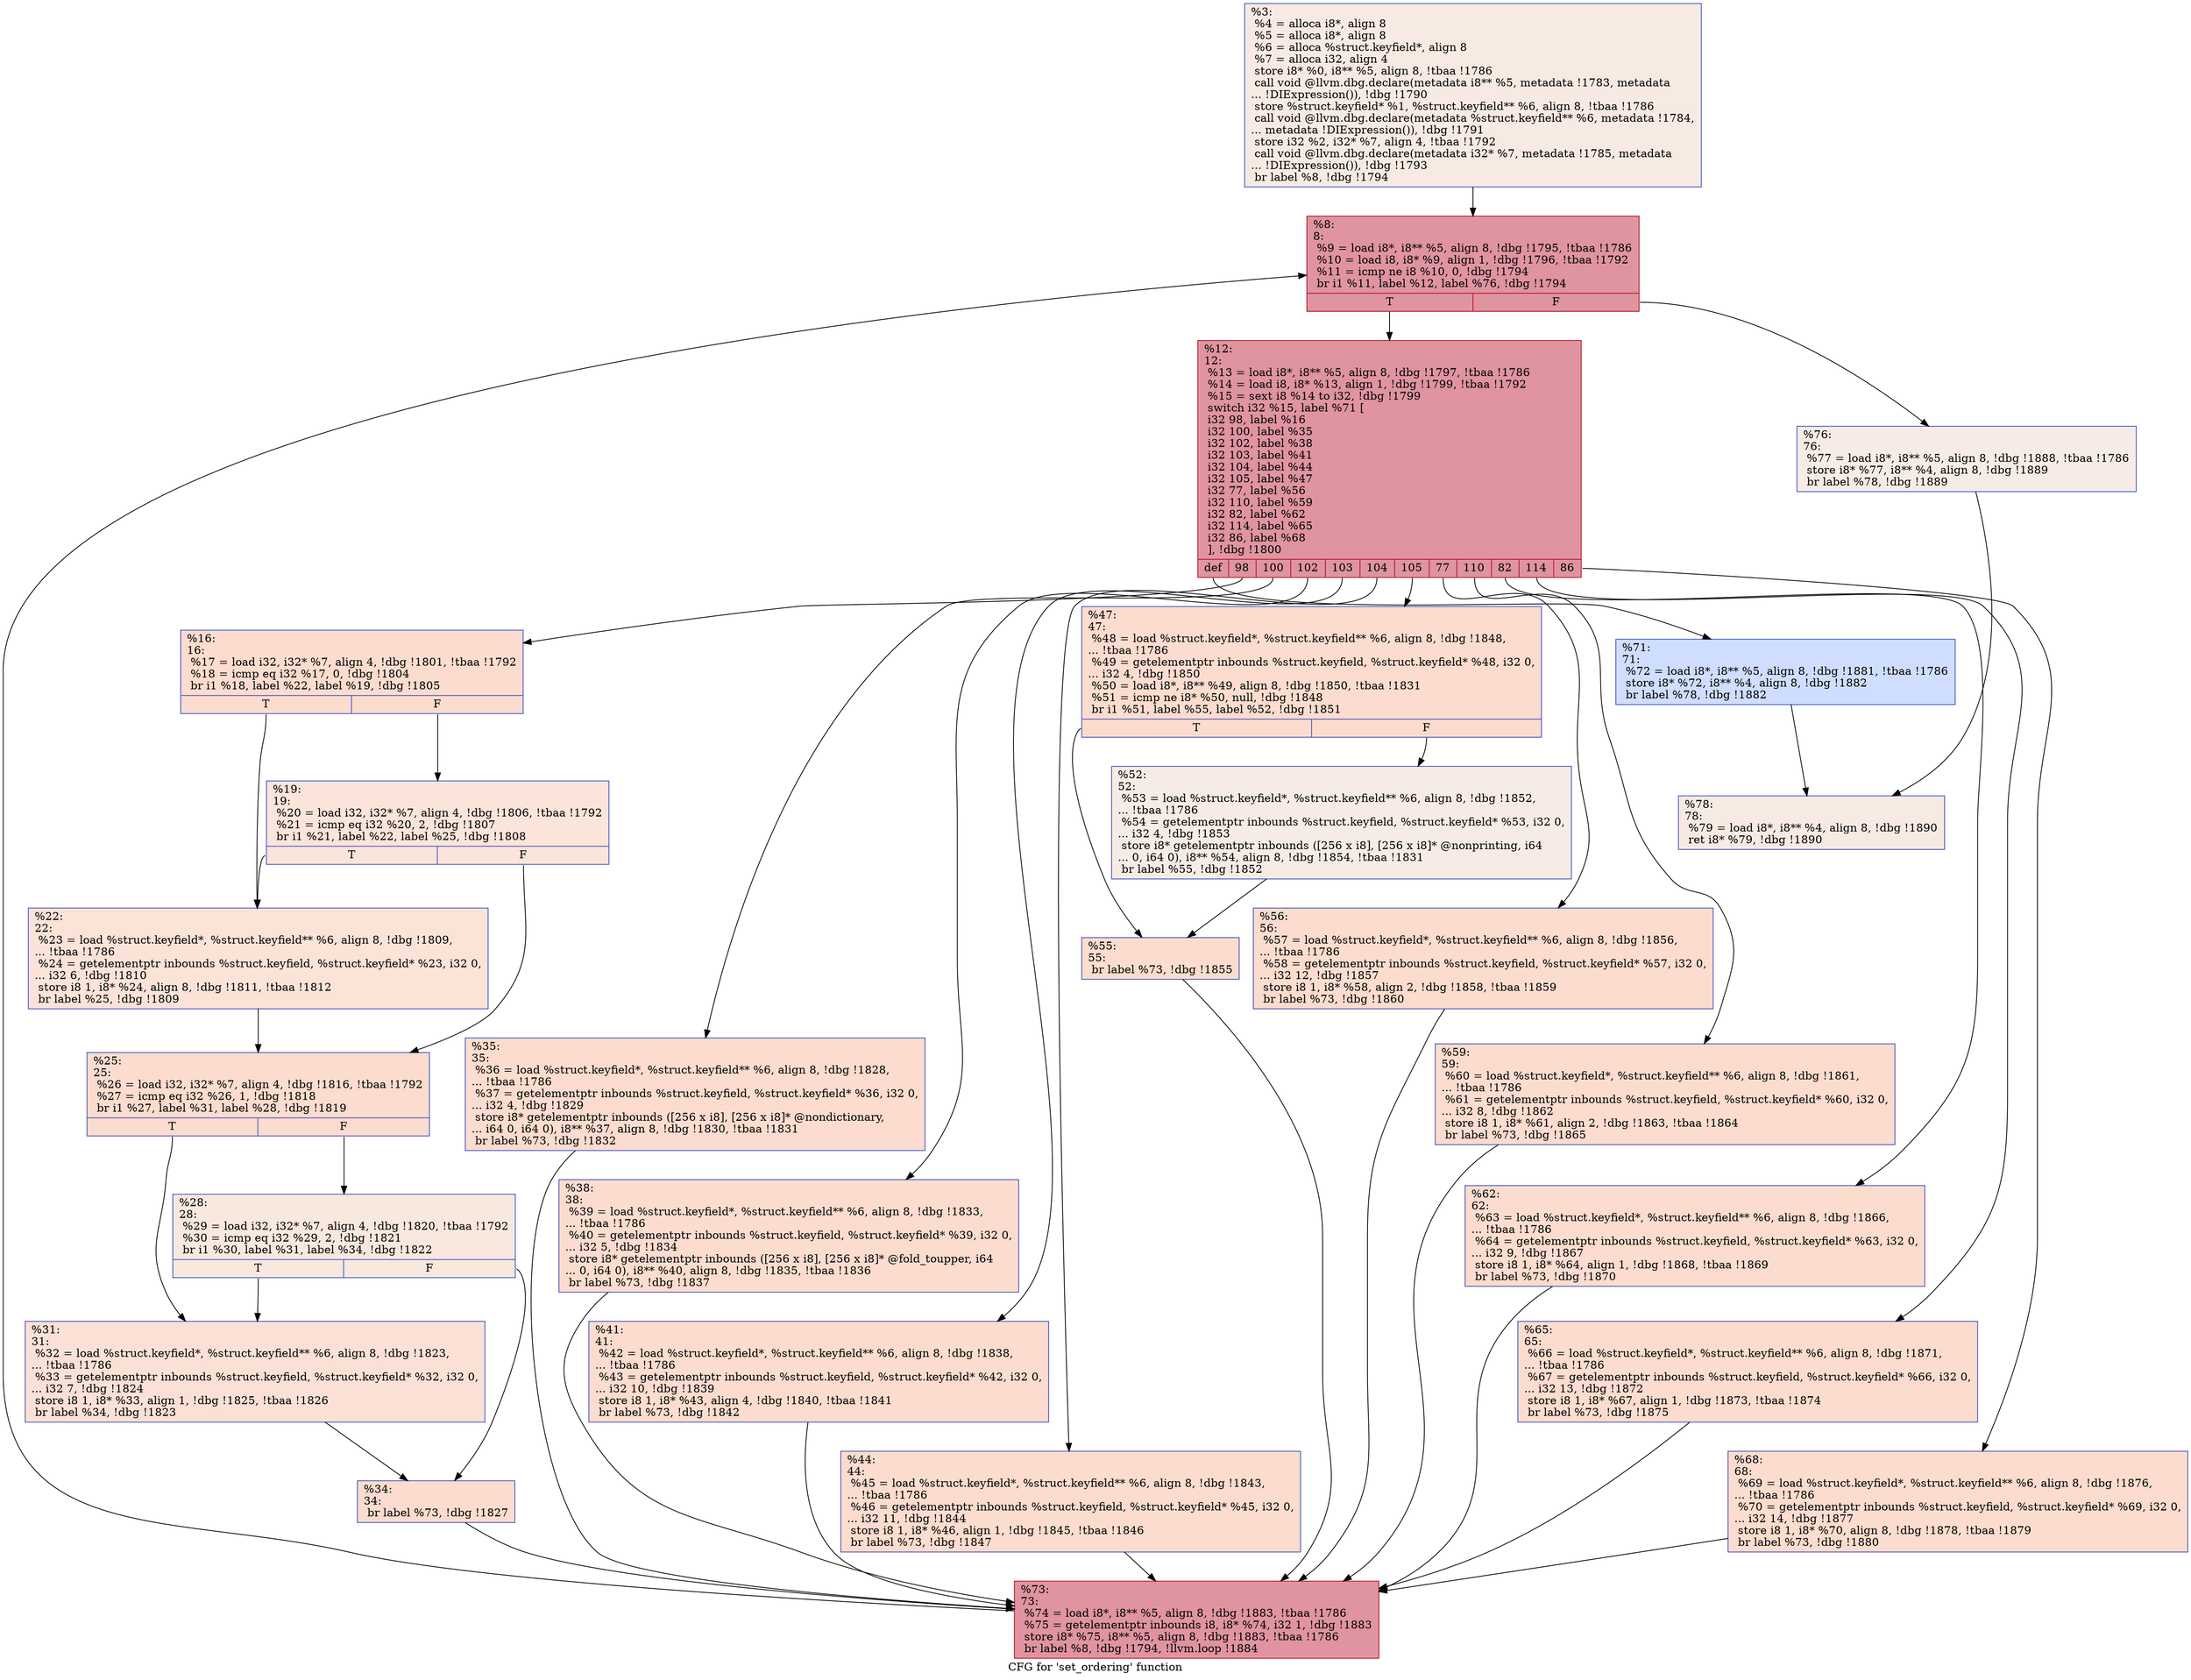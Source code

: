 digraph "CFG for 'set_ordering' function" {
	label="CFG for 'set_ordering' function";

	Node0x233b9f0 [shape=record,color="#3d50c3ff", style=filled, fillcolor="#eed0c070",label="{%3:\l  %4 = alloca i8*, align 8\l  %5 = alloca i8*, align 8\l  %6 = alloca %struct.keyfield*, align 8\l  %7 = alloca i32, align 4\l  store i8* %0, i8** %5, align 8, !tbaa !1786\l  call void @llvm.dbg.declare(metadata i8** %5, metadata !1783, metadata\l... !DIExpression()), !dbg !1790\l  store %struct.keyfield* %1, %struct.keyfield** %6, align 8, !tbaa !1786\l  call void @llvm.dbg.declare(metadata %struct.keyfield** %6, metadata !1784,\l... metadata !DIExpression()), !dbg !1791\l  store i32 %2, i32* %7, align 4, !tbaa !1792\l  call void @llvm.dbg.declare(metadata i32* %7, metadata !1785, metadata\l... !DIExpression()), !dbg !1793\l  br label %8, !dbg !1794\l}"];
	Node0x233b9f0 -> Node0x233bb20;
	Node0x233bb20 [shape=record,color="#b70d28ff", style=filled, fillcolor="#b70d2870",label="{%8:\l8:                                                \l  %9 = load i8*, i8** %5, align 8, !dbg !1795, !tbaa !1786\l  %10 = load i8, i8* %9, align 1, !dbg !1796, !tbaa !1792\l  %11 = icmp ne i8 %10, 0, !dbg !1794\l  br i1 %11, label %12, label %76, !dbg !1794\l|{<s0>T|<s1>F}}"];
	Node0x233bb20:s0 -> Node0x233bb70;
	Node0x233bb20:s1 -> Node0x233c250;
	Node0x233bb70 [shape=record,color="#b70d28ff", style=filled, fillcolor="#b70d2870",label="{%12:\l12:                                               \l  %13 = load i8*, i8** %5, align 8, !dbg !1797, !tbaa !1786\l  %14 = load i8, i8* %13, align 1, !dbg !1799, !tbaa !1792\l  %15 = sext i8 %14 to i32, !dbg !1799\l  switch i32 %15, label %71 [\l    i32 98, label %16\l    i32 100, label %35\l    i32 102, label %38\l    i32 103, label %41\l    i32 104, label %44\l    i32 105, label %47\l    i32 77, label %56\l    i32 110, label %59\l    i32 82, label %62\l    i32 114, label %65\l    i32 86, label %68\l  ], !dbg !1800\l|{<s0>def|<s1>98|<s2>100|<s3>102|<s4>103|<s5>104|<s6>105|<s7>77|<s8>110|<s9>82|<s10>114|<s11>86}}"];
	Node0x233bb70:s0 -> Node0x233c1b0;
	Node0x233bb70:s1 -> Node0x233bbc0;
	Node0x233bb70:s2 -> Node0x233bdf0;
	Node0x233bb70:s3 -> Node0x233be40;
	Node0x233bb70:s4 -> Node0x233be90;
	Node0x233bb70:s5 -> Node0x233bee0;
	Node0x233bb70:s6 -> Node0x233bf30;
	Node0x233bb70:s7 -> Node0x233c020;
	Node0x233bb70:s8 -> Node0x233c070;
	Node0x233bb70:s9 -> Node0x233c0c0;
	Node0x233bb70:s10 -> Node0x233c110;
	Node0x233bb70:s11 -> Node0x233c160;
	Node0x233bbc0 [shape=record,color="#3d50c3ff", style=filled, fillcolor="#f7af9170",label="{%16:\l16:                                               \l  %17 = load i32, i32* %7, align 4, !dbg !1801, !tbaa !1792\l  %18 = icmp eq i32 %17, 0, !dbg !1804\l  br i1 %18, label %22, label %19, !dbg !1805\l|{<s0>T|<s1>F}}"];
	Node0x233bbc0:s0 -> Node0x233bc60;
	Node0x233bbc0:s1 -> Node0x233bc10;
	Node0x233bc10 [shape=record,color="#3d50c3ff", style=filled, fillcolor="#f5c1a970",label="{%19:\l19:                                               \l  %20 = load i32, i32* %7, align 4, !dbg !1806, !tbaa !1792\l  %21 = icmp eq i32 %20, 2, !dbg !1807\l  br i1 %21, label %22, label %25, !dbg !1808\l|{<s0>T|<s1>F}}"];
	Node0x233bc10:s0 -> Node0x233bc60;
	Node0x233bc10:s1 -> Node0x233bcb0;
	Node0x233bc60 [shape=record,color="#3d50c3ff", style=filled, fillcolor="#f6bfa670",label="{%22:\l22:                                               \l  %23 = load %struct.keyfield*, %struct.keyfield** %6, align 8, !dbg !1809,\l... !tbaa !1786\l  %24 = getelementptr inbounds %struct.keyfield, %struct.keyfield* %23, i32 0,\l... i32 6, !dbg !1810\l  store i8 1, i8* %24, align 8, !dbg !1811, !tbaa !1812\l  br label %25, !dbg !1809\l}"];
	Node0x233bc60 -> Node0x233bcb0;
	Node0x233bcb0 [shape=record,color="#3d50c3ff", style=filled, fillcolor="#f7af9170",label="{%25:\l25:                                               \l  %26 = load i32, i32* %7, align 4, !dbg !1816, !tbaa !1792\l  %27 = icmp eq i32 %26, 1, !dbg !1818\l  br i1 %27, label %31, label %28, !dbg !1819\l|{<s0>T|<s1>F}}"];
	Node0x233bcb0:s0 -> Node0x233bd50;
	Node0x233bcb0:s1 -> Node0x233bd00;
	Node0x233bd00 [shape=record,color="#3d50c3ff", style=filled, fillcolor="#f2cab570",label="{%28:\l28:                                               \l  %29 = load i32, i32* %7, align 4, !dbg !1820, !tbaa !1792\l  %30 = icmp eq i32 %29, 2, !dbg !1821\l  br i1 %30, label %31, label %34, !dbg !1822\l|{<s0>T|<s1>F}}"];
	Node0x233bd00:s0 -> Node0x233bd50;
	Node0x233bd00:s1 -> Node0x233bda0;
	Node0x233bd50 [shape=record,color="#3d50c3ff", style=filled, fillcolor="#f7bca170",label="{%31:\l31:                                               \l  %32 = load %struct.keyfield*, %struct.keyfield** %6, align 8, !dbg !1823,\l... !tbaa !1786\l  %33 = getelementptr inbounds %struct.keyfield, %struct.keyfield* %32, i32 0,\l... i32 7, !dbg !1824\l  store i8 1, i8* %33, align 1, !dbg !1825, !tbaa !1826\l  br label %34, !dbg !1823\l}"];
	Node0x233bd50 -> Node0x233bda0;
	Node0x233bda0 [shape=record,color="#3d50c3ff", style=filled, fillcolor="#f7af9170",label="{%34:\l34:                                               \l  br label %73, !dbg !1827\l}"];
	Node0x233bda0 -> Node0x233c200;
	Node0x233bdf0 [shape=record,color="#3d50c3ff", style=filled, fillcolor="#f7af9170",label="{%35:\l35:                                               \l  %36 = load %struct.keyfield*, %struct.keyfield** %6, align 8, !dbg !1828,\l... !tbaa !1786\l  %37 = getelementptr inbounds %struct.keyfield, %struct.keyfield* %36, i32 0,\l... i32 4, !dbg !1829\l  store i8* getelementptr inbounds ([256 x i8], [256 x i8]* @nondictionary,\l... i64 0, i64 0), i8** %37, align 8, !dbg !1830, !tbaa !1831\l  br label %73, !dbg !1832\l}"];
	Node0x233bdf0 -> Node0x233c200;
	Node0x233be40 [shape=record,color="#3d50c3ff", style=filled, fillcolor="#f7af9170",label="{%38:\l38:                                               \l  %39 = load %struct.keyfield*, %struct.keyfield** %6, align 8, !dbg !1833,\l... !tbaa !1786\l  %40 = getelementptr inbounds %struct.keyfield, %struct.keyfield* %39, i32 0,\l... i32 5, !dbg !1834\l  store i8* getelementptr inbounds ([256 x i8], [256 x i8]* @fold_toupper, i64\l... 0, i64 0), i8** %40, align 8, !dbg !1835, !tbaa !1836\l  br label %73, !dbg !1837\l}"];
	Node0x233be40 -> Node0x233c200;
	Node0x233be90 [shape=record,color="#3d50c3ff", style=filled, fillcolor="#f7af9170",label="{%41:\l41:                                               \l  %42 = load %struct.keyfield*, %struct.keyfield** %6, align 8, !dbg !1838,\l... !tbaa !1786\l  %43 = getelementptr inbounds %struct.keyfield, %struct.keyfield* %42, i32 0,\l... i32 10, !dbg !1839\l  store i8 1, i8* %43, align 4, !dbg !1840, !tbaa !1841\l  br label %73, !dbg !1842\l}"];
	Node0x233be90 -> Node0x233c200;
	Node0x233bee0 [shape=record,color="#3d50c3ff", style=filled, fillcolor="#f7af9170",label="{%44:\l44:                                               \l  %45 = load %struct.keyfield*, %struct.keyfield** %6, align 8, !dbg !1843,\l... !tbaa !1786\l  %46 = getelementptr inbounds %struct.keyfield, %struct.keyfield* %45, i32 0,\l... i32 11, !dbg !1844\l  store i8 1, i8* %46, align 1, !dbg !1845, !tbaa !1846\l  br label %73, !dbg !1847\l}"];
	Node0x233bee0 -> Node0x233c200;
	Node0x233bf30 [shape=record,color="#3d50c3ff", style=filled, fillcolor="#f7af9170",label="{%47:\l47:                                               \l  %48 = load %struct.keyfield*, %struct.keyfield** %6, align 8, !dbg !1848,\l... !tbaa !1786\l  %49 = getelementptr inbounds %struct.keyfield, %struct.keyfield* %48, i32 0,\l... i32 4, !dbg !1850\l  %50 = load i8*, i8** %49, align 8, !dbg !1850, !tbaa !1831\l  %51 = icmp ne i8* %50, null, !dbg !1848\l  br i1 %51, label %55, label %52, !dbg !1851\l|{<s0>T|<s1>F}}"];
	Node0x233bf30:s0 -> Node0x233bfd0;
	Node0x233bf30:s1 -> Node0x233bf80;
	Node0x233bf80 [shape=record,color="#3d50c3ff", style=filled, fillcolor="#ecd3c570",label="{%52:\l52:                                               \l  %53 = load %struct.keyfield*, %struct.keyfield** %6, align 8, !dbg !1852,\l... !tbaa !1786\l  %54 = getelementptr inbounds %struct.keyfield, %struct.keyfield* %53, i32 0,\l... i32 4, !dbg !1853\l  store i8* getelementptr inbounds ([256 x i8], [256 x i8]* @nonprinting, i64\l... 0, i64 0), i8** %54, align 8, !dbg !1854, !tbaa !1831\l  br label %55, !dbg !1852\l}"];
	Node0x233bf80 -> Node0x233bfd0;
	Node0x233bfd0 [shape=record,color="#3d50c3ff", style=filled, fillcolor="#f7af9170",label="{%55:\l55:                                               \l  br label %73, !dbg !1855\l}"];
	Node0x233bfd0 -> Node0x233c200;
	Node0x233c020 [shape=record,color="#3d50c3ff", style=filled, fillcolor="#f7af9170",label="{%56:\l56:                                               \l  %57 = load %struct.keyfield*, %struct.keyfield** %6, align 8, !dbg !1856,\l... !tbaa !1786\l  %58 = getelementptr inbounds %struct.keyfield, %struct.keyfield* %57, i32 0,\l... i32 12, !dbg !1857\l  store i8 1, i8* %58, align 2, !dbg !1858, !tbaa !1859\l  br label %73, !dbg !1860\l}"];
	Node0x233c020 -> Node0x233c200;
	Node0x233c070 [shape=record,color="#3d50c3ff", style=filled, fillcolor="#f7af9170",label="{%59:\l59:                                               \l  %60 = load %struct.keyfield*, %struct.keyfield** %6, align 8, !dbg !1861,\l... !tbaa !1786\l  %61 = getelementptr inbounds %struct.keyfield, %struct.keyfield* %60, i32 0,\l... i32 8, !dbg !1862\l  store i8 1, i8* %61, align 2, !dbg !1863, !tbaa !1864\l  br label %73, !dbg !1865\l}"];
	Node0x233c070 -> Node0x233c200;
	Node0x233c0c0 [shape=record,color="#3d50c3ff", style=filled, fillcolor="#f7af9170",label="{%62:\l62:                                               \l  %63 = load %struct.keyfield*, %struct.keyfield** %6, align 8, !dbg !1866,\l... !tbaa !1786\l  %64 = getelementptr inbounds %struct.keyfield, %struct.keyfield* %63, i32 0,\l... i32 9, !dbg !1867\l  store i8 1, i8* %64, align 1, !dbg !1868, !tbaa !1869\l  br label %73, !dbg !1870\l}"];
	Node0x233c0c0 -> Node0x233c200;
	Node0x233c110 [shape=record,color="#3d50c3ff", style=filled, fillcolor="#f7af9170",label="{%65:\l65:                                               \l  %66 = load %struct.keyfield*, %struct.keyfield** %6, align 8, !dbg !1871,\l... !tbaa !1786\l  %67 = getelementptr inbounds %struct.keyfield, %struct.keyfield* %66, i32 0,\l... i32 13, !dbg !1872\l  store i8 1, i8* %67, align 1, !dbg !1873, !tbaa !1874\l  br label %73, !dbg !1875\l}"];
	Node0x233c110 -> Node0x233c200;
	Node0x233c160 [shape=record,color="#3d50c3ff", style=filled, fillcolor="#f7af9170",label="{%68:\l68:                                               \l  %69 = load %struct.keyfield*, %struct.keyfield** %6, align 8, !dbg !1876,\l... !tbaa !1786\l  %70 = getelementptr inbounds %struct.keyfield, %struct.keyfield* %69, i32 0,\l... i32 14, !dbg !1877\l  store i8 1, i8* %70, align 8, !dbg !1878, !tbaa !1879\l  br label %73, !dbg !1880\l}"];
	Node0x233c160 -> Node0x233c200;
	Node0x233c1b0 [shape=record,color="#3d50c3ff", style=filled, fillcolor="#93b5fe70",label="{%71:\l71:                                               \l  %72 = load i8*, i8** %5, align 8, !dbg !1881, !tbaa !1786\l  store i8* %72, i8** %4, align 8, !dbg !1882\l  br label %78, !dbg !1882\l}"];
	Node0x233c1b0 -> Node0x233c2a0;
	Node0x233c200 [shape=record,color="#b70d28ff", style=filled, fillcolor="#b70d2870",label="{%73:\l73:                                               \l  %74 = load i8*, i8** %5, align 8, !dbg !1883, !tbaa !1786\l  %75 = getelementptr inbounds i8, i8* %74, i32 1, !dbg !1883\l  store i8* %75, i8** %5, align 8, !dbg !1883, !tbaa !1786\l  br label %8, !dbg !1794, !llvm.loop !1884\l}"];
	Node0x233c200 -> Node0x233bb20;
	Node0x233c250 [shape=record,color="#3d50c3ff", style=filled, fillcolor="#ecd3c570",label="{%76:\l76:                                               \l  %77 = load i8*, i8** %5, align 8, !dbg !1888, !tbaa !1786\l  store i8* %77, i8** %4, align 8, !dbg !1889\l  br label %78, !dbg !1889\l}"];
	Node0x233c250 -> Node0x233c2a0;
	Node0x233c2a0 [shape=record,color="#3d50c3ff", style=filled, fillcolor="#eed0c070",label="{%78:\l78:                                               \l  %79 = load i8*, i8** %4, align 8, !dbg !1890\l  ret i8* %79, !dbg !1890\l}"];
}
